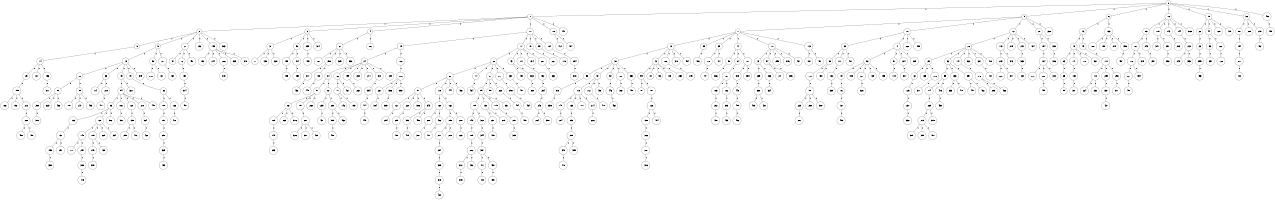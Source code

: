 graph G {
size="8.5,11;"
ratio = "expand;"
fixedsize="true;"
overlap="scale;"
node[shape=circle,width=.12,hight=.12,fontsize=12]
edge[fontsize=12]

0[label=" 0" color=black, pos="1.765206,2.6703774!"];
1[label=" 1" color=black, pos="2.9195033,1.1438722!"];
2[label=" 2" color=black, pos="2.7493777,0.58931153!"];
3[label=" 3" color=black, pos="2.9138489,0.058700435!"];
4[label=" 4" color=black, pos="0.27907206,2.8408662!"];
5[label=" 5" color=black, pos="0.96585769,1.6361069!"];
6[label=" 6" color=black, pos="1.9982521,2.5333084!"];
7[label=" 7" color=black, pos="2.0639641,0.010654148!"];
8[label=" 8" color=black, pos="2.6620663,0.54110252!"];
9[label=" 9" color=black, pos="1.7014902,2.1934168!"];
10[label=" 10" color=black, pos="1.6774809,1.2123233!"];
11[label=" 11" color=black, pos="1.7424185,0.33544435!"];
12[label=" 12" color=black, pos="2.2213497,0.58132934!"];
13[label=" 13" color=black, pos="1.6820558,2.007512!"];
14[label=" 14" color=black, pos="2.2364713,2.9541847!"];
15[label=" 15" color=black, pos="2.2789751,0.1296055!"];
16[label=" 16" color=black, pos="0.64587031,2.5226111!"];
17[label=" 17" color=black, pos="1.3556828,1.7982284!"];
18[label=" 18" color=black, pos="2.4987562,2.6244935!"];
19[label=" 19" color=black, pos="2.2815755,2.2626654!"];
20[label=" 20" color=black, pos="2.1362484,2.6901327!"];
21[label=" 21" color=black, pos="1.0614309,1.4986121!"];
22[label=" 22" color=black, pos="0.23846508,1.5983376!"];
23[label=" 23" color=black, pos="0.4176355,1.4584815!"];
24[label=" 24" color=black, pos="2.3986511,0.41086633!"];
25[label=" 25" color=black, pos="2.6971205,0.78749754!"];
26[label=" 26" color=black, pos="2.2196465,2.4370515!"];
27[label=" 27" color=black, pos="2.3719289,2.0041473!"];
28[label=" 28" color=black, pos="2.5437115,2.3264814!"];
29[label=" 29" color=black, pos="2.3919246,0.9030446!"];
30[label=" 30" color=black, pos="2.2778902,1.1478298!"];
31[label=" 31" color=black, pos="0.22932522,2.7590315!"];
32[label=" 32" color=black, pos="0.58740392,2.3823101!"];
33[label=" 33" color=black, pos="0.37899259,0.48040107!"];
34[label=" 34" color=black, pos="2.5817987,2.0998611!"];
35[label=" 35" color=black, pos="0.61716937,0.46190489!"];
36[label=" 36" color=black, pos="2.7982883,1.7660233!"];
37[label=" 37" color=black, pos="1.6134798,0.8206026!"];
38[label=" 38" color=black, pos="2.1704501,1.5868957!"];
39[label=" 39" color=black, pos="2.5747438,1.0277516!"];
40[label=" 40" color=black, pos="2.5158251,1.4466721!"];
41[label=" 41" color=black, pos="0.5798694,0.49345678!"];
42[label=" 42" color=black, pos="0.84452568,0.11539573!"];
43[label=" 43" color=black, pos="0.69732622,0.62257593!"];
44[label=" 44" color=black, pos="1.365687,0.68582743!"];
45[label=" 45" color=black, pos="1.0576672,1.8705368!"];
46[label=" 46" color=black, pos="1.4748625,2.6278925!"];
47[label=" 47" color=black, pos="1.8033598,0.21175393!"];
48[label=" 48" color=black, pos="1.0657058,1.2140026!"];
49[label=" 49" color=black, pos="1.5854991,0.80724334!"];
50[label=" 50" color=black, pos="2.3007772,2.8917199!"];
51[label=" 51" color=black, pos="2.4999397,1.493718!"];
52[label=" 52" color=black, pos="0.90289504,1.8447934!"];
53[label=" 53" color=black, pos="1.6859754,1.1886794!"];
54[label=" 54" color=black, pos="1.1727628,0.21044413!"];
55[label=" 55" color=black, pos="1.4722161,2.2953075!"];
56[label=" 56" color=black, pos="0.080624051,2.1834971!"];
57[label=" 57" color=black, pos="2.2167695,2.096148!"];
58[label=" 58" color=black, pos="0.91337954,2.5156502!"];
59[label=" 59" color=black, pos="1.5021637,0.2789459!"];
60[label=" 60" color=black, pos="2.1889136,0.36562088!"];
61[label=" 61" color=black, pos="0.8390696,2.0357269!"];
62[label=" 62" color=black, pos="2.3708723,0.987955!"];
63[label=" 63" color=black, pos="2.6683691,0.38101021!"];
64[label=" 64" color=black, pos="1.7925726,0.41511635!"];
65[label=" 65" color=black, pos="0.55524779,2.5268888!"];
66[label=" 66" color=black, pos="1.4991322,1.8819466!"];
67[label=" 67" color=black, pos="1.0519072,1.4063546!"];
68[label=" 68" color=black, pos="0.28463181,1.1157098!"];
69[label=" 69" color=black, pos="1.3262757,1.1355338!"];
70[label=" 70" color=black, pos="1.3976078,2.5402363!"];
71[label=" 71" color=black, pos="2.4067513,0.81497005!"];
72[label=" 72" color=black, pos="1.4857539,1.208666!"];
73[label=" 73" color=black, pos="1.7413507,1.509629!"];
74[label=" 74" color=black, pos="0.77809381,1.2417788!"];
75[label=" 75" color=black, pos="0.55246802,1.0708218!"];
76[label=" 76" color=black, pos="2.4201088,1.9608012!"];
77[label=" 77" color=black, pos="1.3379683,1.4435326!"];
78[label=" 78" color=black, pos="0.21982384,2.801553!"];
79[label=" 79" color=black, pos="0.90501546,0.82589907!"];
80[label=" 80" color=black, pos="1.8466094,1.431771!"];
81[label=" 81" color=black, pos="1.7701199,2.8284431!"];
82[label=" 82" color=black, pos="0.33297555,0.37821468!"];
83[label=" 83" color=black, pos="2.7183554,0.7225434!"];
84[label=" 84" color=black, pos="0.63556801,2.8848487!"];
85[label=" 85" color=black, pos="0.77967967,0.70911241!"];
86[label=" 86" color=black, pos="2.3121502,2.6260787!"];
87[label=" 87" color=black, pos="0.12718843,2.607935!"];
88[label=" 88" color=black, pos="1.4865428,2.561758!"];
89[label=" 89" color=black, pos="2.981106,0.8048764!"];
90[label=" 90" color=black, pos="2.4604232,0.19952513!"];
91[label=" 91" color=black, pos="1.6321275,1.3172427!"];
92[label=" 92" color=black, pos="0.60541317,1.2412319!"];
93[label=" 93" color=black, pos="0.53047278,1.3845964!"];
94[label=" 94" color=black, pos="0.46100965,2.0597887!"];
95[label=" 95" color=black, pos="1.4626528,0.56199594!"];
96[label=" 96" color=black, pos="2.7074298,1.2058583!"];
97[label=" 97" color=black, pos="0.51395518,0.0026173326!"];
98[label=" 98" color=black, pos="1.1938258,1.1531569!"];
99[label=" 99" color=black, pos="2.124211,0.093648874!"];
100[label=" 100" color=black, pos="2.672491,1.114717!"];
101[label=" 101" color=black, pos="2.285225,2.0455868!"];
102[label=" 102" color=black, pos="0.50998842,1.3344327!"];
103[label=" 103" color=black, pos="1.7730993,2.9218368!"];
104[label=" 104" color=black, pos="0.020182662,2.1690648!"];
105[label=" 105" color=black, pos="1.1384298,0.50851619!"];
106[label=" 106" color=black, pos="2.3738246,0.15820896!"];
107[label=" 107" color=black, pos="0.13207263,2.2276598!"];
108[label=" 108" color=black, pos="2.5867386,0.0075274319!"];
109[label=" 109" color=black, pos="0.84169018,2.6181982!"];
110[label=" 110" color=black, pos="2.1584898,1.3243198!"];
111[label=" 111" color=black, pos="1.8490596,0.41211807!"];
112[label=" 112" color=black, pos="0.37385173,0.40338014!"];
113[label=" 113" color=black, pos="1.752865,2.8445372!"];
114[label=" 114" color=black, pos="1.5735694,1.6247252!"];
115[label=" 115" color=black, pos="1.254604,0.51020565!"];
116[label=" 116" color=black, pos="0.1947618,1.7133061!"];
117[label=" 117" color=black, pos="0.57084733,0.38813059!"];
118[label=" 118" color=black, pos="2.2841353,1.6609261!"];
119[label=" 119" color=black, pos="0.958607,0.0024372516!"];
120[label=" 120" color=black, pos="0.65422708,0.8447403!"];
121[label=" 121" color=black, pos="2.3177137,1.5337817!"];
122[label=" 122" color=black, pos="2.6920237,1.5969251!"];
123[label=" 123" color=black, pos="0.010891945,0.78797025!"];
124[label=" 124" color=black, pos="2.6248639,2.2421057!"];
125[label=" 125" color=black, pos="2.8327808,2.9250483!"];
126[label=" 126" color=black, pos="0.34268671,0.25011105!"];
127[label=" 127" color=black, pos="2.6590186,2.6337524!"];
128[label=" 128" color=black, pos="2.6583657,0.72033779!"];
129[label=" 129" color=black, pos="2.1677703,2.8673625!"];
130[label=" 130" color=black, pos="1.4126264,0.80642159!"];
131[label=" 131" color=black, pos="2.5714184,2.6291721!"];
132[label=" 132" color=black, pos="2.0956682,2.3919934!"];
133[label=" 133" color=black, pos="2.5015142,1.0453651!"];
134[label=" 134" color=black, pos="2.9030161,1.1454946!"];
135[label=" 135" color=black, pos="1.5480244,0.87528041!"];
136[label=" 136" color=black, pos="0.2577398,1.1824695!"];
137[label=" 137" color=black, pos="1.8497377,1.285304!"];
138[label=" 138" color=black, pos="1.5141197,1.6858825!"];
139[label=" 139" color=black, pos="1.6861174,2.2818203!"];
140[label=" 140" color=black, pos="2.1863326,1.7102346!"];
141[label=" 141" color=black, pos="2.9908554,2.5320476!"];
142[label=" 142" color=black, pos="0.051075867,2.4559062!"];
143[label=" 143" color=black, pos="2.4567893,1.8054904!"];
144[label=" 144" color=black, pos="0.92680484,2.1400392!"];
145[label=" 145" color=black, pos="1.037792,2.0389067!"];
146[label=" 146" color=black, pos="0.51706871,0.63744979!"];
147[label=" 147" color=black, pos="1.0398439,1.9849718!"];
148[label=" 148" color=black, pos="1.5930838,1.9140232!"];
149[label=" 149" color=black, pos="0.45080613,1.4778108!"];
150[label=" 150" color=black, pos="2.1236131,1.1009823!"];
151[label=" 151" color=black, pos="0.26490369,2.2949315!"];
152[label=" 152" color=black, pos="0.89443273,1.9682511!"];
153[label=" 153" color=black, pos="1.8603137,2.4841365!"];
154[label=" 154" color=black, pos="2.731947,1.5805686!"];
155[label=" 155" color=black, pos="1.0408564,1.9979674!"];
156[label=" 156" color=black, pos="2.2607467,1.2178795!"];
157[label=" 157" color=black, pos="2.3580615,2.2134349!"];
158[label=" 158" color=black, pos="2.6294073,2.0620769!"];
159[label=" 159" color=black, pos="2.2208899,0.086019535!"];
160[label=" 160" color=black, pos="2.791979,0.047547431!"];
161[label=" 161" color=black, pos="0.061428388,1.0296752!"];
162[label=" 162" color=black, pos="0.65327018,2.5651663!"];
163[label=" 163" color=black, pos="0.17578406,2.3280668!"];
164[label=" 164" color=black, pos="1.4751244,1.1480837!"];
165[label=" 165" color=black, pos="0.2416365,1.3148604!"];
166[label=" 166" color=black, pos="0.67593571,0.76535481!"];
167[label=" 167" color=black, pos="0.73394569,1.0121483!"];
168[label=" 168" color=black, pos="1.905645,2.1782174!"];
169[label=" 169" color=black, pos="2.5913796,0.76044875!"];
170[label=" 170" color=black, pos="0.81813631,2.9387764!"];
171[label=" 171" color=black, pos="1.8887489,2.4304512!"];
172[label=" 172" color=black, pos="2.8127894,2.1970591!"];
173[label=" 173" color=black, pos="0.94005336,2.9254697!"];
174[label=" 174" color=black, pos="2.8888568,1.5128147!"];
175[label=" 175" color=black, pos="0.54219885,1.1487272!"];
176[label=" 176" color=black, pos="2.5846587,1.4149172!"];
177[label=" 177" color=black, pos="1.5348372,0.42068818!"];
178[label=" 178" color=black, pos="1.500981,1.3468938!"];
179[label=" 179" color=black, pos="0.62630769,0.7536031!"];
180[label=" 180" color=black, pos="2.3558798,0.49352294!"];
181[label=" 181" color=black, pos="0.46258169,1.9119223!"];
182[label=" 182" color=black, pos="2.1098171,0.97424102!"];
183[label=" 183" color=black, pos="1.9497,1.0998598!"];
184[label=" 184" color=black, pos="1.4499128,0.71039702!"];
185[label=" 185" color=black, pos="2.6901429,2.3377234!"];
186[label=" 186" color=black, pos="1.4905498,1.5808537!"];
187[label=" 187" color=black, pos="2.4619622,0.55595451!"];
188[label=" 188" color=black, pos="1.285119,2.1137753!"];
189[label=" 189" color=black, pos="0.46847007,1.0991392!"];
190[label=" 190" color=black, pos="2.4504345,2.2303032!"];
191[label=" 191" color=black, pos="2.1963485,2.9344931!"];
192[label=" 192" color=black, pos="1.8449399,1.6310112!"];
193[label=" 193" color=black, pos="1.7759753,0.72620663!"];
194[label=" 194" color=black, pos="2.6533519,1.3833825!"];
195[label=" 195" color=black, pos="0.64151722,0.9331562!"];
196[label=" 196" color=black, pos="2.9888145,1.674337!"];
197[label=" 197" color=black, pos="1.072629,1.0355717!"];
198[label=" 198" color=black, pos="0.84685648,0.92319794!"];
199[label=" 199" color=black, pos="1.5960378,1.6894662!"];
200[label=" 200" color=black, pos="0.50258119,0.97606046!"];
201[label=" 201" color=black, pos="1.2892121,2.5450816!"];
202[label=" 202" color=black, pos="1.0093275,2.0578781!"];
203[label=" 203" color=black, pos="1.8678012,2.5774809!"];
204[label=" 204" color=black, pos="1.0379657,0.31390024!"];
205[label=" 205" color=black, pos="1.0252941,1.6336582!"];
206[label=" 206" color=black, pos="2.6153469,0.91535556!"];
207[label=" 207" color=black, pos="1.4145472,2.6523624!"];
208[label=" 208" color=black, pos="2.9252992,1.195685!"];
209[label=" 209" color=black, pos="0.33068998,2.1570752!"];
210[label=" 210" color=black, pos="1.6692307,0.99086211!"];
211[label=" 211" color=black, pos="2.2059875,1.3936476!"];
212[label=" 212" color=black, pos="1.8201609,0.354548!"];
213[label=" 213" color=black, pos="2.0570198,0.71760568!"];
214[label=" 214" color=black, pos="2.5450624,0.8837514!"];
215[label=" 215" color=black, pos="2.237783,1.8767381!"];
216[label=" 216" color=black, pos="2.1645367,0.37759344!"];
217[label=" 217" color=black, pos="2.8131896,1.8352441!"];
218[label=" 218" color=black, pos="1.7496219,0.019452236!"];
219[label=" 219" color=black, pos="0.39444926,2.1995626!"];
220[label=" 220" color=black, pos="0.12064763,0.060065273!"];
221[label=" 221" color=black, pos="1.5423169,0.85003411!"];
222[label=" 222" color=black, pos="1.4106322,0.046989027!"];
223[label=" 223" color=black, pos="2.2698993,1.8114974!"];
224[label=" 224" color=black, pos="0.99615023,0.92966274!"];
225[label=" 225" color=black, pos="2.7237595,0.29176021!"];
226[label=" 226" color=black, pos="1.5910131,0.42899072!"];
227[label=" 227" color=black, pos="0.72431225,1.2000726!"];
228[label=" 228" color=black, pos="2.182664,1.0226273!"];
229[label=" 229" color=black, pos="0.037808779,2.8123602!"];
230[label=" 230" color=black, pos="2.6064469,1.0968562!"];
231[label=" 231" color=black, pos="0.78307641,0.31078229!"];
232[label=" 232" color=black, pos="1.0974444,0.5885665!"];
233[label=" 233" color=black, pos="0.0053518903,0.29458518!"];
234[label=" 234" color=black, pos="2.1915391,1.5818273!"];
235[label=" 235" color=black, pos="0.35212925,1.7608113!"];
236[label=" 236" color=black, pos="2.0420377,1.2597741!"];
237[label=" 237" color=black, pos="2.6561,1.5282875!"];
238[label=" 238" color=black, pos="1.9314836,2.1388932!"];
239[label=" 239" color=black, pos="1.5334972,0.49378667!"];
240[label=" 240" color=black, pos="2.6901205,1.4521454!"];
241[label=" 241" color=black, pos="2.9626799,0.29183736!"];
242[label=" 242" color=black, pos="1.4703065,2.0700704!"];
243[label=" 243" color=black, pos="2.6555646,2.357229!"];
244[label=" 244" color=black, pos="1.6143203,1.7774488!"];
245[label=" 245" color=black, pos="2.6891375,0.53296723!"];
246[label=" 246" color=black, pos="2.9308798,1.3351812!"];
247[label=" 247" color=black, pos="1.1215359,1.0953186!"];
248[label=" 248" color=black, pos="1.911321,1.5071287!"];
249[label=" 249" color=black, pos="0.29419463,1.0282199!"];
250[label=" 250" color=black, pos="1.6726308,0.58693689!"];
251[label=" 251" color=black, pos="0.92917208,0.025797637!"];
252[label=" 252" color=black, pos="1.5611691,1.8139127!"];
253[label=" 253" color=black, pos="1.1089826,2.8709277!"];
254[label=" 254" color=black, pos="2.0187403,1.5042395!"];
255[label=" 255" color=black, pos="0.035076814,2.9519325!"];
256[label=" 256" color=black, pos="1.1470221,0.82039877!"];
257[label=" 257" color=black, pos="0.25802737,1.2057179!"];
258[label=" 258" color=black, pos="1.9469091,2.2588535!"];
259[label=" 259" color=black, pos="0.73682068,2.4195735!"];
260[label=" 260" color=black, pos="0.087897555,0.54829633!"];
261[label=" 261" color=black, pos="2.5803662,0.23674263!"];
262[label=" 262" color=black, pos="0.62533302,0.73938267!"];
263[label=" 263" color=black, pos="2.3405402,0.60680768!"];
264[label=" 264" color=black, pos="2.1503765,0.92877905!"];
265[label=" 265" color=black, pos="1.2758252,2.339062!"];
266[label=" 266" color=black, pos="2.9271517,2.0988154!"];
267[label=" 267" color=black, pos="0.88256669,1.9619621!"];
268[label=" 268" color=black, pos="0.75187514,2.1673444!"];
269[label=" 269" color=black, pos="1.9294825,2.9313478!"];
270[label=" 270" color=black, pos="2.1450692,0.21522538!"];
271[label=" 271" color=black, pos="1.3620457,0.97317165!"];
272[label=" 272" color=black, pos="2.2492395,2.920826!"];
273[label=" 273" color=black, pos="1.0364476,0.74779889!"];
274[label=" 274" color=black, pos="1.8578035,0.62757172!"];
275[label=" 275" color=black, pos="2.3650032,0.71083448!"];
276[label=" 276" color=black, pos="1.0997923,1.4491196!"];
277[label=" 277" color=black, pos="1.2822659,0.58409037!"];
278[label=" 278" color=black, pos="1.0511979,1.9129444!"];
279[label=" 279" color=black, pos="2.6213488,0.92566566!"];
280[label=" 280" color=black, pos="0.78806678,0.39565299!"];
281[label=" 281" color=black, pos="0.10637967,2.7881137!"];
282[label=" 282" color=black, pos="2.9900662,2.7045535!"];
283[label=" 283" color=black, pos="0.005219317,0.47194766!"];
284[label=" 284" color=black, pos="0.29356684,2.1342865!"];
285[label=" 285" color=black, pos="1.3015347,0.0031678732!"];
286[label=" 286" color=black, pos="1.5176926,0.76597606!"];
287[label=" 287" color=black, pos="1.8022284,1.0096297!"];
288[label=" 288" color=black, pos="1.5381334,1.4148096!"];
289[label=" 289" color=black, pos="1.5487346,2.6086963!"];
290[label=" 290" color=black, pos="2.6186088,2.8938701!"];
291[label=" 291" color=black, pos="2.7286377,2.7288397!"];
292[label=" 292" color=black, pos="0.28688504,2.5980373!"];
293[label=" 293" color=black, pos="2.581503,2.9411523!"];
294[label=" 294" color=black, pos="2.5173175,0.23823697!"];
295[label=" 295" color=black, pos="0.39877007,0.90984103!"];
296[label=" 296" color=black, pos="1.6531494,1.5814165!"];
297[label=" 297" color=black, pos="1.5275739,0.74068476!"];
298[label=" 298" color=black, pos="0.50336249,0.77001084!"];
299[label=" 299" color=black, pos="0.00037260633,1.2542047!"];
300[label=" 300" color=black, pos="1.3619767,1.8756774!"];
301[label=" 301" color=black, pos="1.4534471,2.0426753!"];
302[label=" 302" color=black, pos="0.52395801,0.29031045!"];
303[label=" 303" color=black, pos="2.528779,0.85963153!"];
304[label=" 304" color=black, pos="2.5248021,0.3838124!"];
305[label=" 305" color=black, pos="0.63116079,2.1985588!"];
306[label=" 306" color=black, pos="2.759052,0.36652344!"];
307[label=" 307" color=black, pos="2.4674202,2.0466823!"];
308[label=" 308" color=black, pos="0.47297006,2.7728767!"];
309[label=" 309" color=black, pos="0.73918932,2.8971818!"];
310[label=" 310" color=black, pos="0.096464298,2.1858754!"];
311[label=" 311" color=black, pos="1.3876437,2.8071717!"];
312[label=" 312" color=black, pos="1.486555,2.9648218!"];
313[label=" 313" color=black, pos="0.31548126,2.252239!"];
314[label=" 314" color=black, pos="2.1319502,1.8339579!"];
315[label=" 315" color=black, pos="2.2394906,1.4287673!"];
316[label=" 316" color=black, pos="1.8029998,1.6388778!"];
317[label=" 317" color=black, pos="2.0171959,0.80533647!"];
318[label=" 318" color=black, pos="1.7235518,0.73890352!"];
319[label=" 319" color=black, pos="2.0367188,1.0236413!"];
320[label=" 320" color=black, pos="0.73705931,0.64098956!"];
321[label=" 321" color=black, pos="2.1518437,2.1270738!"];
322[label=" 322" color=black, pos="0.51199109,2.8831642!"];
323[label=" 323" color=black, pos="0.84167191,2.4639424!"];
324[label=" 324" color=black, pos="0.5135754,0.18686087!"];
325[label=" 325" color=black, pos="1.6388798,0.64443156!"];
326[label=" 326" color=black, pos="1.9834092,2.4736271!"];
327[label=" 327" color=black, pos="0.92941029,0.54340186!"];
328[label=" 328" color=black, pos="2.4857314,0.71901016!"];
329[label=" 329" color=black, pos="0.077620019,2.9213689!"];
330[label=" 330" color=black, pos="1.8071158,0.34109281!"];
331[label=" 331" color=black, pos="0.1164646,1.2934594!"];
332[label=" 332" color=black, pos="1.9078554,1.1608113!"];
333[label=" 333" color=black, pos="1.4725176,2.9091667!"];
334[label=" 334" color=black, pos="2.188578,2.4760549!"];
335[label=" 335" color=black, pos="0.88006213,2.7844578!"];
336[label=" 336" color=black, pos="1.2038482,2.0033686!"];
337[label=" 337" color=black, pos="2.349552,2.8710793!"];
338[label=" 338" color=black, pos="1.7292707,2.8054554!"];
339[label=" 339" color=black, pos="0.017207285,2.4757753!"];
340[label=" 340" color=black, pos="1.5792351,2.4717978!"];
341[label=" 341" color=black, pos="0.44182951,1.5076795!"];
342[label=" 342" color=black, pos="1.7637583,0.74839571!"];
343[label=" 343" color=black, pos="1.0031912,2.009614!"];
344[label=" 344" color=black, pos="0.036321555,2.4885076!"];
345[label=" 345" color=black, pos="0.93772017,2.5425413!"];
346[label=" 346" color=black, pos="1.571759,0.51272617!"];
347[label=" 347" color=black, pos="1.4469116,0.51402897!"];
348[label=" 348" color=black, pos="2.6250881,2.0778993!"];
349[label=" 349" color=black, pos="2.3667912,1.6973251!"];
350[label=" 350" color=black, pos="1.5693133,0.77436995!"];
351[label=" 351" color=black, pos="1.9785743,0.77954394!"];
352[label=" 352" color=black, pos="1.7969665,1.4007695!"];
353[label=" 353" color=black, pos="1.6276385,0.40167756!"];
354[label=" 354" color=black, pos="1.2913075,2.7883639!"];
355[label=" 355" color=black, pos="2.9029052,2.7643657!"];
356[label=" 356" color=black, pos="0.28821957,2.5949109!"];
357[label=" 357" color=black, pos="2.4278439,1.7855603!"];
358[label=" 358" color=black, pos="2.7379568,1.5696618!"];
359[label=" 359" color=black, pos="0.3439142,0.73142702!"];
360[label=" 360" color=black, pos="2.6172573,1.8755674!"];
361[label=" 361" color=black, pos="2.0755073,0.44429326!"];
362[label=" 362" color=black, pos="0.19164868,0.10503392!"];
363[label=" 363" color=black, pos="0.53504993,1.6225472!"];
364[label=" 364" color=black, pos="1.7116647,2.4782803!"];
365[label=" 365" color=black, pos="0.50969404,1.1366659!"];
366[label=" 366" color=black, pos="1.8237709,2.9641819!"];
367[label=" 367" color=black, pos="2.0555334,0.30856584!"];
368[label=" 368" color=black, pos="2.8278054,0.91768646!"];
369[label=" 369" color=black, pos="1.4613782,0.27012753!"];
370[label=" 370" color=black, pos="2.5946368,1.7475807!"];
371[label=" 371" color=black, pos="0.24456112,2.9529563!"];
372[label=" 372" color=black, pos="1.5875859,2.0957345!"];
373[label=" 373" color=black, pos="1.6950772,2.3449308!"];
374[label=" 374" color=black, pos="1.9387282,1.6865333!"];
375[label=" 375" color=black, pos="0.0047216509,2.6670524!"];
376[label=" 376" color=black, pos="2.1792323,2.7358398!"];
377[label=" 377" color=black, pos="0.94671852,2.2936374!"];
378[label=" 378" color=black, pos="1.3811288,0.6710421!"];
379[label=" 379" color=black, pos="0.41134602,2.5819157!"];
380[label=" 380" color=black, pos="2.0552349,1.0962119!"];
381[label=" 381" color=black, pos="0.91005075,0.26916029!"];
382[label=" 382" color=black, pos="2.7502554,2.8430406!"];
383[label=" 383" color=black, pos="0.95079268,2.5875042!"];
384[label=" 384" color=black, pos="1.0948317,1.7706356!"];
385[label=" 385" color=black, pos="0.32931125,1.5829056!"];
386[label=" 386" color=black, pos="1.1054911,0.33612989!"];
387[label=" 387" color=black, pos="2.8779461,0.51576907!"];
388[label=" 388" color=black, pos="0.59569591,1.6834931!"];
389[label=" 389" color=black, pos="0.053123734,2.3545256!"];
390[label=" 390" color=black, pos="0.90834699,2.5583563!"];
391[label=" 391" color=black, pos="0.7076591,0.98916471!"];
392[label=" 392" color=black, pos="1.4692044,0.8440411!"];
393[label=" 393" color=black, pos="2.8240732,1.5089556!"];
394[label=" 394" color=black, pos="2.6808944,2.4464014!"];
395[label=" 395" color=black, pos="0.76313116,1.4920215!"];
396[label=" 396" color=black, pos="1.5741515,0.86457372!"];
397[label=" 397" color=black, pos="0.12816804,1.4306544!"];
398[label=" 398" color=black, pos="0.41666548,2.8956547!"];
399[label=" 399" color=black, pos="0.1348711,0.92681541!"];
400[label=" 400" color=black, pos="2.6446197,2.4025911!"];
401[label=" 401" color=black, pos="1.1978032,0.39825726!"];
402[label=" 402" color=black, pos="1.7566322,0.43753812!"];
403[label=" 403" color=black, pos="2.8068292,2.8785905!"];
404[label=" 404" color=black, pos="1.1050742,1.008256!"];
405[label=" 405" color=black, pos="2.9622635,1.2697573!"];
406[label=" 406" color=black, pos="1.4279211,2.5032536!"];
407[label=" 407" color=black, pos="1.0502314,2.1668677!"];
408[label=" 408" color=black, pos="1.2009255,2.163544!"];
409[label=" 409" color=black, pos="1.4810055,1.2774263!"];
410[label=" 410" color=black, pos="1.40646,0.75740111!"];
411[label=" 411" color=black, pos="0.64452406,0.59426998!"];
412[label=" 412" color=black, pos="1.3791558,2.9828405!"];
413[label=" 413" color=black, pos="2.0414364,1.7203482!"];
414[label=" 414" color=black, pos="2.4180098,0.032149757!"];
415[label=" 415" color=black, pos="1.6536708,2.1630924!"];
416[label=" 416" color=black, pos="0.7684762,2.2533249!"];
417[label=" 417" color=black, pos="0.88843769,2.4871194!"];
418[label=" 418" color=black, pos="2.2457157,1.5081869!"];
419[label=" 419" color=black, pos="0.88051206,2.6398381!"];
420[label=" 420" color=black, pos="1.7049829,2.6010871!"];
421[label=" 421" color=black, pos="0.87527641,0.21577687!"];
422[label=" 422" color=black, pos="0.54503711,1.7615275!"];
423[label=" 423" color=black, pos="1.4469441,0.053304096!"];
424[label=" 424" color=black, pos="1.2512562,1.4649019!"];
425[label=" 425" color=black, pos="2.8373803,1.4345916!"];
426[label=" 426" color=black, pos="2.1965418,2.9733358!"];
427[label=" 427" color=black, pos="2.0452355,2.3367217!"];
428[label=" 428" color=black, pos="0.23585239,1.4966377!"];
429[label=" 429" color=black, pos="2.2592441,1.404415!"];
430[label=" 430" color=black, pos="2.9603412,2.0029891!"];
431[label=" 431" color=black, pos="2.0905624,0.62270553!"];
432[label=" 432" color=black, pos="2.3629222,2.4815125!"];
433[label=" 433" color=black, pos="1.0396288,1.2833985!"];
434[label=" 434" color=black, pos="1.8588827,0.31322448!"];
435[label=" 435" color=black, pos="2.869908,0.65433656!"];
436[label=" 436" color=black, pos="1.587755,2.2168892!"];
437[label=" 437" color=black, pos="2.8633889,1.6512803!"];
438[label=" 438" color=black, pos="2.7872468,0.23101533!"];
439[label=" 439" color=black, pos="1.7105626,2.2196278!"];
440[label=" 440" color=black, pos="0.94132833,0.27378724!"];
441[label=" 441" color=black, pos="2.6172444,0.21712772!"];
442[label=" 442" color=black, pos="0.81391992,1.3802453!"];
443[label=" 443" color=black, pos="2.1802984,0.78958837!"];
444[label=" 444" color=black, pos="1.1855561,2.6150524!"];
445[label=" 445" color=black, pos="1.6277819,1.8726751!"];
446[label=" 446" color=black, pos="0.92060205,0.29283787!"];
447[label=" 447" color=black, pos="1.9574112,2.7046494!"];
448[label=" 448" color=black, pos="1.213606,0.87969668!"];
449[label=" 449" color=black, pos="1.5356223,2.3069775!"];
450[label=" 450" color=black, pos="2.6271766,1.0333702!"];
451[label=" 451" color=black, pos="0.72180474,2.5755283!"];
452[label=" 452" color=black, pos="1.8294361,1.9563059!"];
453[label=" 453" color=black, pos="0.45691335,1.8722467!"];
454[label=" 454" color=black, pos="2.9326713,2.00868!"];
455[label=" 455" color=black, pos="1.6775502,1.7888221!"];
456[label=" 456" color=black, pos="1.691766,2.7220066!"];
457[label=" 457" color=black, pos="1.7653432,1.5769305!"];
458[label=" 458" color=black, pos="0.71620699,2.1999948!"];
459[label=" 459" color=black, pos="0.4332592,1.3453726!"];
460[label=" 460" color=black, pos="0.96610371,2.7199133!"];
461[label=" 461" color=black, pos="2.1306594,0.80053246!"];
462[label=" 462" color=black, pos="2.7572446,1.9534133!"];
463[label=" 463" color=black, pos="0.52254184,0.32595099!"];
464[label=" 464" color=black, pos="0.41075428,0.44169609!"];
465[label=" 465" color=black, pos="2.0769417,1.5686173!"];
466[label=" 466" color=black, pos="2.6289272,1.2311604!"];
467[label=" 467" color=black, pos="1.5441351,0.32488177!"];
468[label=" 468" color=black, pos="0.87821152,1.9332558!"];
469[label=" 469" color=black, pos="0.63695514,0.072201734!"];
470[label=" 470" color=black, pos="1.5430007,2.8289946!"];
471[label=" 471" color=black, pos="2.7678505,0.27985039!"];
472[label=" 472" color=black, pos="2.2029031,0.35470229!"];
473[label=" 473" color=black, pos="2.7401731,1.0729935!"];
474[label=" 474" color=black, pos="0.69193161,1.4312867!"];
475[label=" 475" color=black, pos="2.8806869,1.7463054!"];
476[label=" 476" color=black, pos="1.8009636,1.7677694!"];
477[label=" 477" color=black, pos="0.41334956,2.8321185!"];
478[label=" 478" color=black, pos="0.86558617,2.0218929!"];
479[label=" 479" color=black, pos="2.8160586,2.8120415!"];
480[label=" 480" color=black, pos="0.023289767,0.29880653!"];
481[label=" 481" color=black, pos="1.0900634,1.1325631!"];
482[label=" 482" color=black, pos="2.6759539,1.0180616!"];
483[label=" 483" color=black, pos="2.3200184,0.31553917!"];
484[label=" 484" color=black, pos="1.4439284,1.5589008!"];
485[label=" 485" color=black, pos="0.92327965,2.8136282!"];
486[label=" 486" color=black, pos="1.0521323,0.42230253!"];
487[label=" 487" color=black, pos="2.1372644,1.8871527!"];
488[label=" 488" color=black, pos="2.4010878,0.92401702!"];
489[label=" 489" color=black, pos="2.5577592,0.27314619!"];
490[label=" 490" color=black, pos="0.62043002,1.7903538!"];
491[label=" 491" color=black, pos="0.055574932,1.0614304!"];
492[label=" 492" color=black, pos="1.1892016,2.3567812!"];
493[label=" 493" color=black, pos="0.011350414,1.901347!"];
494[label=" 494" color=black, pos="1.0059306,1.9316737!"];
495[label=" 495" color=black, pos="2.5579936,2.3037492!"];
496[label=" 496" color=black, pos="0.0047855284,0.45023265!"];
497[label=" 497" color=black, pos="0.28434641,1.7962578!"];
498[label=" 498" color=black, pos="2.0145867,1.8452248!"];
499[label=" 499" color=black, pos="2.6925046,2.5696649!"];
0--1[label="1"]
0--5[label="1"]
0--6[label="1"]
0--16[label="1"]
0--19[label="1"]
0--36[label="1"]
0--492[label="1"]
1--2[label="1"]
1--3[label="1"]
1--4[label="1"]
1--11[label="1"]
1--78[label="1"]
1--441[label="1"]
2--8[label="1"]
2--9[label="1"]
2--21[label="1"]
2--136[label="1"]
2--153[label="1"]
2--363[label="1"]
3--31[label="1"]
3--56[label="1"]
3--259[label="1"]
3--314[label="1"]
4--61[label="1"]
4--86[label="1"]
5--7[label="1"]
5--10[label="1"]
5--12[label="1"]
5--27[label="1"]
5--232[label="1"]
6--46[label="1"]
6--133[label="1"]
7--18[label="1"]
7--35[label="1"]
7--39[label="1"]
7--47[label="1"]
7--70[label="1"]
7--113[label="1"]
8--14[label="1"]
9--13[label="1"]
9--98[label="1"]
9--271[label="1"]
10--38[label="1"]
10--41[label="1"]
10--262[label="1"]
10--405[label="1"]
11--15[label="1"]
11--17[label="1"]
11--40[label="1"]
11--99[label="1"]
11--104[label="1"]
12--26[label="1"]
12--142[label="1"]
12--215[label="1"]
12--242[label="1"]
12--424[label="1"]
13--28[label="1"]
13--33[label="1"]
13--45[label="1"]
13--79[label="1"]
13--349[label="1"]
14--25[label="1"]
14--124[label="1"]
14--156[label="1"]
15--24[label="1"]
15--102[label="1"]
16--69[label="1"]
16--119[label="1"]
16--143[label="1"]
16--144[label="1"]
16--383[label="1"]
17--20[label="1"]
17--43[label="1"]
17--117[label="1"]
17--134[label="1"]
17--201[label="1"]
18--30[label="1"]
18--42[label="1"]
18--186[label="1"]
18--370[label="1"]
18--494[label="1"]
19--22[label="1"]
19--44[label="1"]
19--129[label="1"]
19--475[label="1"]
20--68[label="1"]
20--74[label="1"]
20--81[label="1"]
20--211[label="1"]
20--230[label="1"]
21--37[label="1"]
21--72[label="1"]
21--451[label="1"]
22--23[label="1"]
23--355[label="1"]
24--34[label="1"]
24--66[label="1"]
24--199[label="1"]
24--238[label="1"]
24--274[label="1"]
24--342[label="1"]
24--425[label="1"]
25--155[label="1"]
26--29[label="1"]
26--32[label="1"]
26--147[label="1"]
26--322[label="1"]
26--327[label="1"]
26--418[label="1"]
27--154[label="1"]
27--330[label="1"]
28--80[label="1"]
28--85[label="1"]
29--62[label="1"]
29--165[label="1"]
29--216[label="1"]
30--53[label="1"]
30--57[label="1"]
30--92[label="1"]
30--188[label="1"]
30--352[label="1"]
31--71[label="1"]
31--135[label="1"]
31--320[label="1"]
32--55[label="1"]
32--233[label="1"]
32--357[label="1"]
33--114[label="1"]
33--218[label="1"]
34--51[label="1"]
34--67[label="1"]
35--406[label="1"]
36--88[label="1"]
36--205[label="1"]
36--240[label="1"]
38--58[label="1"]
38--111[label="1"]
38--401[label="1"]
39--178[label="1"]
39--477[label="1"]
40--267[label="1"]
41--52[label="1"]
41--91[label="1"]
41--204[label="1"]
41--209[label="1"]
42--59[label="1"]
42--84[label="1"]
42--96[label="1"]
42--103[label="1"]
42--265[label="1"]
43--190[label="1"]
43--368[label="1"]
44--93[label="1"]
44--122[label="1"]
45--54[label="1"]
45--321[label="1"]
46--48[label="1"]
46--49[label="1"]
47--50[label="1"]
47--64[label="1"]
47--101[label="1"]
48--63[label="1"]
48--141[label="1"]
48--170[label="1"]
48--361[label="1"]
49--110[label="1"]
50--366[label="1"]
51--60[label="1"]
51--197[label="1"]
51--268[label="1"]
52--75[label="1"]
52--158[label="1"]
52--221[label="1"]
52--429[label="1"]
52--435[label="1"]
53--313[label="1"]
54--83[label="1"]
54--106[label="1"]
54--120[label="1"]
54--270[label="1"]
54--448[label="1"]
55--174[label="1"]
55--416[label="1"]
56--159[label="1"]
56--404[label="1"]
57--115[label="1"]
57--172[label="1"]
57--486[label="1"]
58--108[label="1"]
58--430[label="1"]
59--87[label="1"]
59--107[label="1"]
60--105[label="1"]
60--263[label="1"]
60--376[label="1"]
61--187[label="1"]
61--290[label="1"]
61--325[label="1"]
61--336[label="1"]
62--125[label="1"]
63--65[label="1"]
64--161[label="1"]
65--95[label="1"]
66--77[label="1"]
66--461[label="1"]
67--239[label="1"]
67--280[label="1"]
68--97[label="1"]
68--118[label="1"]
68--444[label="1"]
68--468[label="1"]
69--167[label="1"]
69--243[label="1"]
70--73[label="1"]
70--94[label="1"]
70--295[label="1"]
70--346[label="1"]
70--437[label="1"]
72--150[label="1"]
73--235[label="1"]
73--236[label="1"]
74--434[label="1"]
75--76[label="1"]
76--137[label="1"]
77--146[label="1"]
77--193[label="1"]
78--412[label="1"]
78--484[label="1"]
79--82[label="1"]
80--298[label="1"]
80--323[label="1"]
80--436[label="1"]
81--89[label="1"]
81--90[label="1"]
81--228[label="1"]
82--100[label="1"]
82--166[label="1"]
83--123[label="1"]
83--127[label="1"]
83--382[label="1"]
85--181[label="1"]
85--247[label="1"]
85--493[label="1"]
88--194[label="1"]
89--109[label="1"]
89--130[label="1"]
89--179[label="1"]
89--331[label="1"]
91--173[label="1"]
92--446[label="1"]
93--397[label="1"]
94--241[label="1"]
94--256[label="1"]
97--121[label="1"]
97--220[label="1"]
97--306[label="1"]
97--345[label="1"]
98--208[label="1"]
98--421[label="1"]
99--116[label="1"]
100--157[label="1"]
101--343[label="1"]
101--350[label="1"]
102--206[label="1"]
104--294[label="1"]
105--149[label="1"]
106--351[label="1"]
107--126[label="1"]
108--151[label="1"]
109--145[label="1"]
109--312[label="1"]
110--112[label="1"]
110--285[label="1"]
110--296[label="1"]
111--132[label="1"]
112--224[label="1"]
112--252[label="1"]
113--191[label="1"]
113--481[label="1"]
115--140[label="1"]
115--163[label="1"]
115--177[label="1"]
115--214[label="1"]
117--152[label="1"]
118--160[label="1"]
118--162[label="1"]
119--341[label="1"]
119--391[label="1"]
120--139[label="1"]
121--254[label="1"]
122--128[label="1"]
123--131[label="1"]
125--237[label="1"]
126--138[label="1"]
126--474[label="1"]
127--148[label="1"]
127--175[label="1"]
127--229[label="1"]
127--334[label="1"]
130--231[label="1"]
130--275[label="1"]
131--195[label="1"]
131--291[label="1"]
132--339[label="1"]
133--180[label="1"]
133--198[label="1"]
133--279[label="1"]
133--396[label="1"]
137--499[label="1"]
138--266[label="1"]
139--299[label="1"]
139--476[label="1"]
140--184[label="1"]
141--183[label="1"]
142--219[label="1"]
142--373[label="1"]
143--203[label="1"]
144--213[label="1"]
145--189[label="1"]
147--276[label="1"]
148--171[label="1"]
148--251[label="1"]
149--283[label="1"]
150--374[label="1"]
151--225[label="1"]
151--258[label="1"]
151--300[label="1"]
152--234[label="1"]
153--192[label="1"]
153--244[label="1"]
153--286[label="1"]
153--365[label="1"]
153--378[label="1"]
154--164[label="1"]
155--168[label="1"]
155--196[label="1"]
155--212[label="1"]
156--311[label="1"]
157--250[label="1"]
159--485[label="1"]
160--200[label="1"]
160--426[label="1"]
161--169[label="1"]
161--182[label="1"]
162--185[label="1"]
162--210[label="1"]
163--253[label="1"]
164--272[label="1"]
164--288[label="1"]
164--302[label="1"]
166--472[label="1"]
167--176[label="1"]
167--315[label="1"]
169--292[label="1"]
172--410[label="1"]
174--269[label="1"]
175--248[label="1"]
175--428[label="1"]
176--227[label="1"]
176--394[label="1"]
178--447[label="1"]
179--297[label="1"]
182--303[label="1"]
183--301[label="1"]
185--277[label="1"]
185--278[label="1"]
186--245[label="1"]
188--367[label="1"]
189--202[label="1"]
194--217[label="1"]
195--338[label="1"]
197--207[label="1"]
199--282[label="1"]
200--307[label="1"]
201--362[label="1"]
202--372[label="1"]
202--432[label="1"]
204--304[label="1"]
206--261[label="1"]
206--356[label="1"]
206--358[label="1"]
207--326[label="1"]
207--381[label="1"]
207--469[label="1"]
210--223[label="1"]
211--390[label="1"]
212--260[label="1"]
213--249[label="1"]
213--353[label="1"]
214--226[label="1"]
216--377[label="1"]
217--402[label="1"]
218--417[label="1"]
219--222[label="1"]
219--347[label="1"]
220--255[label="1"]
221--328[label="1"]
225--281[label="1"]
227--480[label="1"]
228--454[label="1"]
230--497[label="1"]
231--415[label="1"]
233--333[label="1"]
233--478[label="1"]
234--246[label="1"]
235--360[label="1"]
236--324[label="1"]
237--332[label="1"]
239--431[label="1"]
240--467[label="1"]
242--369[label="1"]
243--257[label="1"]
246--264[label="1"]
246--398[label="1"]
248--379[label="1"]
250--329[label="1"]
251--388[label="1"]
253--289[label="1"]
255--400[label="1"]
259--409[label="1"]
260--450[label="1"]
260--487[label="1"]
261--384[label="1"]
266--287[label="1"]
269--273[label="1"]
269--319[label="1"]
270--364[label="1"]
271--460[label="1"]
273--309[label="1"]
273--359[label="1"]
273--407[label="1"]
276--293[label="1"]
276--466[label="1"]
277--284[label="1"]
280--399[label="1"]
280--463[label="1"]
284--305[label="1"]
285--337[label="1"]
286--348[label="1"]
287--316[label="1"]
288--455[label="1"]
289--340[label="1"]
289--389[label="1"]
290--317[label="1"]
290--408[label="1"]
292--488[label="1"]
294--308[label="1"]
296--371[label="1"]
297--393[label="1"]
298--310[label="1"]
303--433[label="1"]
305--318[label="1"]
312--344[label="1"]
313--335[label="1"]
317--456[label="1"]
318--422[label="1"]
327--442[label="1"]
329--483[label="1"]
330--386[label="1"]
337--427[label="1"]
340--470[label="1"]
342--354[label="1"]
343--443[label="1"]
344--387[label="1"]
345--395[label="1"]
345--459[label="1"]
352--490[label="1"]
354--414[label="1"]
355--453[label="1"]
356--385[label="1"]
357--440[label="1"]
357--482[label="1"]
360--403[label="1"]
360--420[label="1"]
364--462[label="1"]
368--380[label="1"]
369--423[label="1"]
372--375[label="1"]
374--491[label="1"]
387--411[label="1"]
387--438[label="1"]
388--473[label="1"]
390--464[label="1"]
391--392[label="1"]
395--419[label="1"]
396--457[label="1"]
399--458[label="1"]
404--465[label="1"]
408--445[label="1"]
411--413[label="1"]
414--449[label="1"]
416--439[label="1"]
426--471[label="1"]
438--498[label="1"]
443--489[label="1"]
446--452[label="1"]
454--479[label="1"]
489--496[label="1"]
492--495[label="1"]

}
